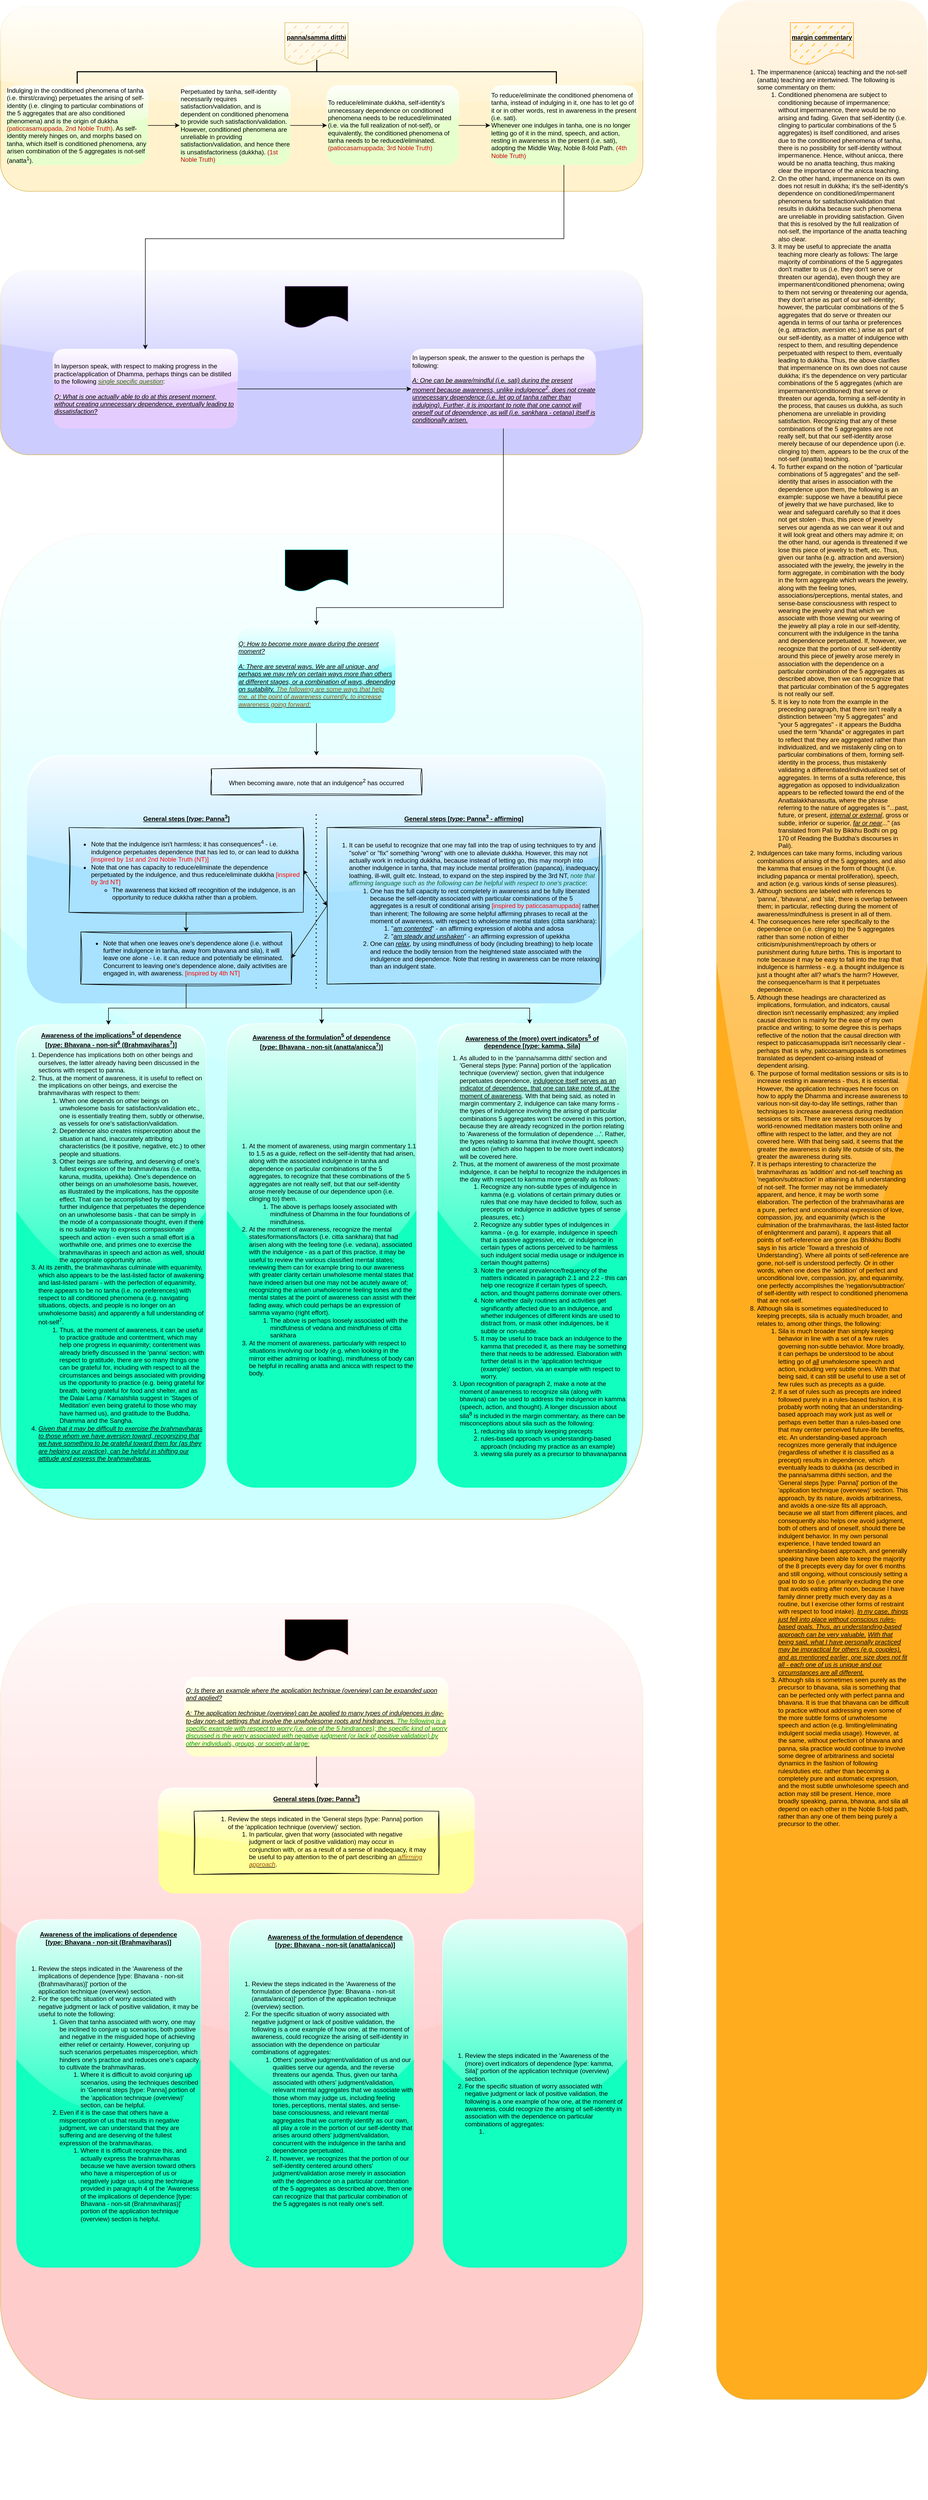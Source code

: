 <mxfile version="26.0.16">
  <diagram name="Page-1" id="TuVlbN-ZKWJk66FvhOgv">
    <mxGraphModel dx="1420" dy="781" grid="1" gridSize="10" guides="1" tooltips="1" connect="1" arrows="1" fold="1" page="1" pageScale="1" pageWidth="1100" pageHeight="850" math="0" shadow="0">
      <root>
        <mxCell id="0" />
        <mxCell id="1" parent="0" />
        <mxCell id="vZPkmDc1HkCrlw_ce-yA-17" value="" style="group;fillColor=#fff2cc;strokeColor=#d6b656;rounded=1;glass=1;shadow=0;container=0;" parent="1" vertex="1" connectable="0">
          <mxGeometry y="50" width="1220" height="350" as="geometry" />
        </mxCell>
        <mxCell id="dFAU1SVFYO0GLhLQqhiY-29" value="" style="strokeWidth=2;html=1;shape=mxgraph.flowchart.annotation_2;align=left;labelPosition=right;pointerEvents=1;rotation=90;" parent="1" vertex="1">
          <mxGeometry x="578.13" y="-281.87" width="45" height="910" as="geometry" />
        </mxCell>
        <mxCell id="dFAU1SVFYO0GLhLQqhiY-46" value="&lt;b&gt;&lt;u&gt;panna/samma ditthi&lt;/u&gt;&lt;/b&gt;" style="shape=document;whiteSpace=wrap;html=1;boundedLbl=1;fillColor=#FFCC99;gradientColor=none;strokeColor=#d6b656;shadow=0;fillStyle=dashed;" parent="1" vertex="1">
          <mxGeometry x="540" y="80" width="120" height="80" as="geometry" />
        </mxCell>
        <mxCell id="dFAU1SVFYO0GLhLQqhiY-47" value="" style="group;fillColor=#CCCCFF;strokeColor=#d6b656;rounded=1;glass=1;shadow=0;container=0;" parent="1" vertex="1" connectable="0">
          <mxGeometry y="550" width="1220" height="350" as="geometry" />
        </mxCell>
        <mxCell id="dFAU1SVFYO0GLhLQqhiY-51" value="&lt;div&gt;&lt;b&gt;&lt;u&gt;application (overview)&lt;/u&gt;&lt;/b&gt;&lt;/div&gt;" style="shape=document;whiteSpace=wrap;html=1;boundedLbl=1;fillColor=light-dark(#E5CCFF,#5E3206);gradientColor=none;strokeColor=light-dark(#CC99FF,#6D5100);shadow=0;fillStyle=dashed;" parent="1" vertex="1">
          <mxGeometry x="540" y="580" width="120" height="80" as="geometry" />
        </mxCell>
        <mxCell id="dFAU1SVFYO0GLhLQqhiY-60" style="edgeStyle=orthogonalEdgeStyle;rounded=0;orthogonalLoop=1;jettySize=auto;html=1;entryX=0;entryY=0.5;entryDx=0;entryDy=0;" parent="1" source="dFAU1SVFYO0GLhLQqhiY-52" target="dFAU1SVFYO0GLhLQqhiY-53" edge="1">
          <mxGeometry relative="1" as="geometry" />
        </mxCell>
        <mxCell id="dFAU1SVFYO0GLhLQqhiY-52" value="&lt;div&gt;In layperson speak, with respect to making progress in the practice/application of Dhamma, perhaps things can be distilled to the following &lt;span style=&quot;color: rgb(51, 102, 0);&quot;&gt;&lt;u&gt;&lt;i&gt;single specific question&lt;/i&gt;&lt;/u&gt;&lt;/span&gt;: &lt;br&gt;&lt;/div&gt;&lt;div&gt;&lt;br&gt;&lt;/div&gt;&lt;u&gt;&lt;i&gt;Q: What is one actually able to do at this present moment, without creating unnecessary dependence, eventually leading to dissatisfaction?&lt;/i&gt;&lt;/u&gt;" style="rounded=1;whiteSpace=wrap;html=1;align=left;fillColor=light-dark(#E5CCFF,var(--ge-dark-color, #121212));glass=1;dashed=1;dashPattern=12 12;strokeColor=none;" parent="1" vertex="1">
          <mxGeometry x="100" y="700" width="350" height="150" as="geometry" />
        </mxCell>
        <mxCell id="dFAU1SVFYO0GLhLQqhiY-53" value="&lt;div&gt;In layperson speak, the answer to the question is perhaps the following: &lt;br&gt;&lt;/div&gt;&lt;div&gt;&lt;br&gt;&lt;/div&gt;&lt;u&gt;&lt;i&gt;A: One can be aware/mindful (i.e. sati) during the present moment because awareness, unlike indulgence&lt;sup&gt;2&lt;/sup&gt;, does not create unnecessary dependence (i.e. let go of tanha rather than indulging). Further, it is important to note that one cannot will oneself out of dependence, as will (i.e. sankhara - cetana) itself is conditionally arisen. &lt;br&gt;&lt;/i&gt;&lt;/u&gt;" style="rounded=1;whiteSpace=wrap;html=1;align=left;fillColor=light-dark(#E5CCFF,var(--ge-dark-color, #121212));glass=1;dashed=1;dashPattern=12 12;strokeColor=none;" parent="1" vertex="1">
          <mxGeometry x="780" y="700" width="350" height="150" as="geometry" />
        </mxCell>
        <mxCell id="dFAU1SVFYO0GLhLQqhiY-114" value="&#xa;&#xa;&#xa;&#xa;&#xa;&#xa;&#xa;&#xa;&#xa;" style="group;fillColor=#FFAC1E;strokeColor=#d6b656;rounded=1;glass=1;shadow=0;container=0;align=left;whiteSpace=wrap;" parent="1" vertex="1" connectable="0">
          <mxGeometry x="1360" y="38" width="400" height="4552" as="geometry" />
        </mxCell>
        <mxCell id="dFAU1SVFYO0GLhLQqhiY-115" value="&lt;b&gt;&lt;u&gt;margin commentary&lt;/u&gt;&lt;/b&gt;" style="shape=document;whiteSpace=wrap;html=1;boundedLbl=1;fillColor=#FFBC05;gradientColor=none;strokeColor=#FF9307;shadow=0;fillStyle=dashed;" parent="1" vertex="1">
          <mxGeometry x="1500" y="80" width="120" height="80" as="geometry" />
        </mxCell>
        <mxCell id="dFAU1SVFYO0GLhLQqhiY-116" value="&lt;ol&gt;&lt;li&gt;The impermanence (anicca) teaching and the not-self (anatta) teaching are intertwined. The following is some commentary on them:&lt;/li&gt;&lt;ol&gt;&lt;li&gt;Conditioned phenomena are subject to conditioning because of impermanence; without impermanence, there would be no arising and fading. Given that self-identity (i.e. clinging to particular combinations of the 5 aggregates) is itself conditioned, and arises due to the conditioned phenomena of tanha, there is no possibility for self-identity without impermanence. Hence, without anicca, there would be no anatta teaching, thus making clear the importance of the anicca teaching.&amp;nbsp;&lt;/li&gt;&lt;li&gt;On the other hand, impermanence on its own does not result in dukkha; it&#39;s the self-identity&#39;s dependence on conditioned/impermanent phenomena for satisfaction/validation that results in dukkha because such phenomena are unreliable in providing satisfaction. Given that this is resolved by the full realization of not-self, the importance of the anatta teaching also clear.&amp;nbsp; &lt;br&gt;&lt;/li&gt;&lt;li&gt;It may be useful to appreciate the anatta teaching more clearly as follows: The large majority of combinations of the 5 aggregates don&#39;t matter to us (i.e. they don&#39;t serve or threaten our agenda), even though they are impermanent/conditioned phenomena; owing to them not serving or threatening our agenda, they don&#39;t arise as part of our self-identity; however, the particular combinations of the 5 aggregates that do serve or threaten our agenda in terms of our tanha or preferences (e.g. attraction, aversion etc.) arise as part of our self-identity, as a matter of indulgence with respect to them, and resulting dependence perpetuated with respect to them, eventually leading to dukkha. Thus, the above clarifies that impermanence on its own does not cause dukkha; it&#39;s the dependence on very particular combinations of the 5 aggregates (which are impermanent/conditioned) that serve or threaten our agenda, forming a self-identity in the process, that causes us dukkha, as such phenomena are unreliable in providing satisfaction. Recognizing that any of these combinations of the 5 aggregates are not really self, but that our self-identity arose merely because of our dependence upon (i.e. clinging to) them, appears to be the crux of the not-self (anatta) teaching.&lt;/li&gt;&lt;li&gt;To further expand on the notion of &quot;particular combinations of 5 aggregates&quot; and the self-identity that arises in association with the dependence upon them, the following is an example: suppose we have a beautiful piece of jewelry that we have purchased, like to wear and safeguard carefully so that it does not get stolen - thus, this piece of jewelry serves our agenda as we can wear it out and it will look great and others may admire it; on the other hand, our agenda is threatened if we lose this piece of jewelry to theft, etc. Thus, given our tanha (e.g. attraction and aversion) associated with the jewelry, the jewelry in the form aggregate, in combination with the body in the form aggregate which wears the jewelry, along with the feeling tones, associations/perceptions, mental states, and sense-base consciousness with respect to wearing the jewelry and that which we associate with those viewing our wearing of the jewelry all play a role in our self-identity, concurrent with the indulgence in the tanha and dependence perpetuated. If, however, we recognize that the portion of our self-identity around this piece of jewelry arose merely in association with the dependence on a particular combination of the 5 aggregates as described above, then we can recognize that that particular combination of the 5 aggregates is not really our self. &lt;br&gt;&lt;/li&gt;&lt;li&gt;It is key to note from the example in the preceding paragraph, that there isn&#39;t really a distinction between &quot;my 5 aggregates&quot; and &quot;your 5 aggregates&quot; - it appears the Buddha used the term &quot;khanda&quot; or aggregates in part to reflect that they are aggregated rather than individualized, and we mistakenly cling on to particular combinations of them, forming self-identity in the process, thus mistakenly validating a differentiated/individualized set of aggregates. In terms of a sutta reference, this aggregation as opposed to individualization appears to be reflected toward the end of the Anattalakkhanasutta, where the phrase referring to the nature of aggregates is &quot;...past, future, or present, &lt;u&gt;&lt;i&gt;internal or external&lt;/i&gt;&lt;/u&gt;, gross or subtle, inferior or superior, &lt;u&gt;&lt;i&gt;far or near&lt;/i&gt;&lt;/u&gt;...&quot; (as translated from Pali by Bikkhu Bodhi on pg 170 of Reading the Buddha&#39;s discourses in Pali).&amp;nbsp; &lt;span style=&quot;color: rgb(255, 51, 51);&quot;&gt;&lt;br&gt;&lt;/span&gt;&lt;/li&gt;&lt;/ol&gt;&lt;li&gt;Indulgences can take many forms, including various combinations of arising of the 5 aggregates, and also the kamma that ensues in the form of thought (i.e. including papanca or mental proliferation), speech, and action (e.g. various kinds of sense pleasures). &amp;nbsp; &lt;br&gt;&lt;/li&gt;&lt;li&gt;Although sections are labeled with references to &#39;panna&#39;, &#39;bhavana&#39;, and &#39;sila&#39;, there is overlap between them; in particular, reflecting during the moment of awareness/mindfulness is present in all of them. &lt;br&gt;&lt;/li&gt;&lt;li&gt;The consequences here refer specifically to the dependence on (i.e. clinging to) the 5 aggregates rather than some notion of either criticism/punishment/reproach by others or punishment during future births. This is important to note because it may be easy to fall into the trap that indulgence is harmless - e.g. a thought indulgence is just a thought after all? what&#39;s the harm? However, the consequence/harm is that it perpetuates dependence.&lt;/li&gt;&lt;li&gt;Although these headings are characterized as implications, formulation, and indicators, causal direction isn&#39;t necessarily emphasized; any implied causal direction is mainly for the ease of my own practice and writing; to some degree this is perhaps reflective of the notion that the causal direction with respect to paticcasamuppada isn&#39;t necessarily clear - perhaps that is why,&amp;nbsp;paticcasamuppada is sometimes translated as dependent co-arising instead of dependent arising. &amp;nbsp; &lt;br&gt;&lt;/li&gt;&lt;li&gt;The purpose of formal meditation sessions or sits is to increase resting in awareness - thus, it is essential. However, the application techniques here focus on how to apply the Dhamma and increase awareness to various non-sit day-to-day life settings, rather than techniques to increase awareness during meditation sessions or sits. There are several resources by world-renowned meditation masters both online and offline with respect to the latter, and they are not covered here. With that being said, it seems that the greater the awareness in daily life outside of sits, the greater the awareness during sits.&lt;/li&gt;&lt;li&gt;It is perhaps interesting to characterize the brahmaviharas as &#39;addition&#39; and not-self teaching as &#39;negation/subtraction&#39; in attaining a full understanding of not-self. The former may not be immediately apparent, and hence, it may be worth some elaboration. The perfection of the brahmaviharas are a pure, perfect and unconditional expression of love, compassion, joy, and equanimity (which is the culmination of the brahmaviharas, the last-listed factor of enlightenment and parami), it appears that all points of self-reference are gone (as Bhikkhu Bodhi says in his article &#39;Toward a threshold of Understanding&#39;). Where all points of self-reference are gone, not-self is understood perfectly. Or in other words, when one does the &#39;addition&#39; of perfect and unconditional love, compassion, joy, and equanimity, one perfectly accomplishes the &#39;negation/subtraction&#39; of self-identity with respect to conditioned phenomena that are not-self.&lt;/li&gt;&lt;li&gt;Although sila is sometimes equated/reduced to keeping precepts, sila is actually much broader, and relates to, among other things, the following:&lt;/li&gt;&lt;ol&gt;&lt;li&gt;Sila is much broader than simply keeping behavior in line with a set of a few rules governing non-subtle behavior. More broadly, it can perhaps be understood to be about letting go of &lt;u&gt;&lt;i&gt;all&lt;/i&gt;&lt;/u&gt; unwholesome speech and action, including very subtle ones. With that being said, it can still be useful to use a set of few rules such as precepts as a guide.&lt;/li&gt;&lt;li&gt;If a set of rules such as precepts are indeed followed purely in a rules-based fashion, it is probably worth noting that an understanding-based approach may work just as well or perhaps even better than a rules-based one that may center perceived future-life benefits, etc. An understanding-based approach recognizes more generally that indulgence (regardless of whether it is classified as a precept) results in dependence, which eventually leads to dukkha (as described in the panna/samma dithhi section, and the &#39;General steps [type: Panna]&#39; portion of the &#39;application technique (overview)&#39; section. This approach, by its nature, avoids arbitrariness, and avoids a one-size fits all approach, because we all start from different places, and consequently also helps one avoid judgment, both of others and of oneself, should there be indulgent behavior. In my own personal experience, I have tended toward an understanding-based approach, and generally speaking have been able to keep the majority of the 8 precepts&amp;nbsp;every day for over 6 months and still ongoing, without consciously setting a goal to do so (i.e. primarily excluding the one that avoids eating after noon, because I have family dinner pretty much every day as a routine, but I exercise other forms of restraint with respect to food intake). &lt;u&gt;&lt;i&gt;In my case, things just fell into place without conscious rules-based goals. Thus, an understanding-based approach can be very valuable.&lt;/i&gt;&lt;/u&gt; &lt;u&gt;&lt;i&gt;With that being said, what I have personally practiced may be impractical for others (e.g. couples), and as mentioned earlier, one size does not fit all - each one of us is unique and our circumstances are all different.&lt;/i&gt;&lt;/u&gt; &lt;br&gt;&lt;/li&gt;&lt;li&gt;Although sila is sometimes seen purely as the precursor to bhavana, sila is something that can be perfected only with perfect panna and bhavana. It is true that bhavana can be difficult to practice without addressing even some of the more subtle forms of unwholesome speech and action (e.g. limiting/eliminating indulgent social media usage). However, at the same, without perfection of bhavana and panna, sila practice would continue to involve some degree of arbitrariness and societal dynamics in the fashion of following rules/duties etc. rather than becoming a completely pure and automatic expression, and the most subtle unwholesome speech and action may still be present. Hence, more broadly speaking, panna, bhavana, and sila all depend on each other in the Noble 8-fold path, rather than any one of them being purely a precursor to the other.&lt;/li&gt;&lt;/ol&gt;&lt;/ol&gt;" style="text;html=1;align=left;verticalAlign=middle;whiteSpace=wrap;rounded=0;" parent="1" vertex="1">
          <mxGeometry x="1395" y="171" width="330" height="3330" as="geometry" />
        </mxCell>
        <mxCell id="dFAU1SVFYO0GLhLQqhiY-117" value="" style="group" parent="1" vertex="1" connectable="0">
          <mxGeometry y="1050" width="1220" height="1870" as="geometry" />
        </mxCell>
        <mxCell id="dFAU1SVFYO0GLhLQqhiY-61" value="" style="group;fillColor=#CCFFFF;strokeColor=#d6b656;rounded=1;glass=1;shadow=0;container=0;" parent="dFAU1SVFYO0GLhLQqhiY-117" vertex="1" connectable="0">
          <mxGeometry width="1220" height="1870.0" as="geometry" />
        </mxCell>
        <mxCell id="dFAU1SVFYO0GLhLQqhiY-62" value="&lt;div&gt;&lt;b&gt;&lt;u&gt;application technique (overview)&lt;/u&gt;&lt;/b&gt;&lt;/div&gt;" style="shape=document;whiteSpace=wrap;html=1;boundedLbl=1;fillColor=light-dark(#99FFFF,#5E3206);gradientColor=none;strokeColor=light-dark(#66FFFF,#6D5100);shadow=0;fillStyle=dashed;" parent="dFAU1SVFYO0GLhLQqhiY-117" vertex="1">
          <mxGeometry x="540" y="30" width="120" height="80" as="geometry" />
        </mxCell>
        <mxCell id="dFAU1SVFYO0GLhLQqhiY-76" value="&lt;div&gt;&lt;u&gt;&lt;i&gt;Q: How to become more aware during the present moment?&lt;/i&gt;&lt;/u&gt;&lt;/div&gt;&lt;div&gt;&lt;br&gt;&lt;/div&gt;&lt;u&gt;&lt;i&gt;A: There are several ways. We are all unique, and perhaps we may rely on certain ways more than others at different stages, or a combination of ways, depending on suitability. &lt;span style=&quot;color: rgb(153, 76, 0);&quot;&gt;The following are some ways that help me, at the point of awareness currently, to increase awareness going forward:&lt;/span&gt;&lt;/i&gt;&lt;/u&gt;" style="rounded=1;whiteSpace=wrap;html=1;align=left;fillColor=light-dark(#99FFFF,var(--ge-dark-color, #121212));glass=1;dashed=1;dashPattern=12 12;strokeColor=none;" parent="dFAU1SVFYO0GLhLQqhiY-117" vertex="1">
          <mxGeometry x="450" y="173.377" width="300" height="185.762" as="geometry" />
        </mxCell>
        <mxCell id="dFAU1SVFYO0GLhLQqhiY-108" value="" style="group" parent="dFAU1SVFYO0GLhLQqhiY-117" vertex="1" connectable="0">
          <mxGeometry x="430" y="930" width="360" height="880" as="geometry" />
        </mxCell>
        <mxCell id="dFAU1SVFYO0GLhLQqhiY-109" value="&lt;div&gt;&lt;br&gt;&lt;ol&gt;&lt;li&gt;At the moment of awareness, using margin commentary 1.1 to 1.5 as a guide, reflect on the self-identity that had arisen, along with the associated indulgence in tanha and dependence on particular combinations of the 5 aggregates, to recognize that these combinations of the 5 aggregates are not really self, but that our self-identity arose merely because of our dependence upon (i.e. clinging to) them.&lt;/li&gt;&lt;ol&gt;&lt;li&gt;The above is perhaps loosely associated with mindfulness of Dhamma in the four foundations of mindfulness.&lt;/li&gt;&lt;/ol&gt;&lt;li&gt;At the moment of awareness, recognize the mental states/formations/factors (i.e. citta sankhara) that had arisen along with the feeling tone (i.e. vedana), associated with the indulgence - as a part of this practice, it may be useful to review the various classified mental states; reviewing them can for example bring to our awareness with greater clarity certain unwholesome mental states that have indeed arisen but one may not be acutely aware of; recognizing the arisen unwholesome feeling tones and the mental states at the point of awareness can assist with their fading away, which could perhaps be an expression of samma vayamo (right effort).&amp;nbsp;&lt;/li&gt;&lt;ol&gt;&lt;li&gt;The above is perhaps loosely associated with the mindfulness of vedana and mindfulness of citta sankhara&lt;/li&gt;&lt;/ol&gt;&lt;li&gt;At the moment of awareness, particularly with respect to situations involving our body (e.g. when looking in the mirror either admiring or loathing), mindfulness of body can be helpful in recalling anatta and anicca with respect to the body.&lt;/li&gt;&lt;/ol&gt;&lt;/div&gt;" style="rounded=1;whiteSpace=wrap;html=1;align=left;fillColor=light-dark(#11FFBF,var(--ge-dark-color, #121212));glass=1;dashed=1;dashPattern=12 12;strokeColor=none;" parent="dFAU1SVFYO0GLhLQqhiY-108" vertex="1">
          <mxGeometry width="360.0" height="880" as="geometry" />
        </mxCell>
        <mxCell id="dFAU1SVFYO0GLhLQqhiY-110" value="&lt;div align=&quot;center&quot;&gt;&lt;b&gt;&lt;u&gt;Awareness of the formulation&lt;sup&gt;5&lt;/sup&gt; of dependence&lt;/u&gt;&lt;/b&gt;&lt;/div&gt;&lt;div align=&quot;center&quot;&gt;&lt;b&gt;&lt;u&gt;[&lt;i&gt;type&lt;/i&gt;: Bhavana - non-sit (anatta/anicca&lt;sup&gt;7&lt;/sup&gt;)]&lt;/u&gt;&lt;/b&gt;&lt;/div&gt;" style="text;html=1;align=center;verticalAlign=middle;whiteSpace=wrap;rounded=0;" parent="dFAU1SVFYO0GLhLQqhiY-108" vertex="1">
          <mxGeometry x="43.418" width="273.155" height="66.0" as="geometry" />
        </mxCell>
        <mxCell id="dFAU1SVFYO0GLhLQqhiY-98" style="edgeStyle=orthogonalEdgeStyle;rounded=0;orthogonalLoop=1;jettySize=auto;html=1;entryX=0.5;entryY=0;entryDx=0;entryDy=0;" parent="dFAU1SVFYO0GLhLQqhiY-117" source="dFAU1SVFYO0GLhLQqhiY-76" target="dFAU1SVFYO0GLhLQqhiY-81" edge="1">
          <mxGeometry relative="1" as="geometry" />
        </mxCell>
        <mxCell id="dFAU1SVFYO0GLhLQqhiY-81" value="&lt;div&gt;&lt;br&gt;&lt;/div&gt;&lt;div&gt;&lt;br&gt;&lt;/div&gt;&lt;div align=&quot;center&quot;&gt;&lt;br&gt;&lt;/div&gt;&lt;div&gt;&lt;br&gt;&lt;/div&gt;&lt;div&gt;&lt;br&gt;&lt;/div&gt;" style="rounded=1;whiteSpace=wrap;html=1;align=left;fillColor=light-dark(#A8E2FF,var(--ge-dark-color, #121212));glass=1;dashed=1;dashPattern=12 12;strokeColor=none;" parent="dFAU1SVFYO0GLhLQqhiY-117" vertex="1">
          <mxGeometry x="50" y="421.06" width="1100" height="470" as="geometry" />
        </mxCell>
        <mxCell id="dFAU1SVFYO0GLhLQqhiY-93" value="&lt;div align=&quot;center&quot;&gt;When becoming aware, note that an indulgence&lt;sup&gt;2&lt;/sup&gt; has occurred&lt;/div&gt;" style="rounded=0;whiteSpace=wrap;html=1;fillColor=none;gradientColor=none;glass=0;sketch=1;curveFitting=1;jiggle=2;align=center;" parent="dFAU1SVFYO0GLhLQqhiY-117" vertex="1">
          <mxGeometry x="400" y="445.828" width="400" height="49.536" as="geometry" />
        </mxCell>
        <mxCell id="dFAU1SVFYO0GLhLQqhiY-151" style="edgeStyle=orthogonalEdgeStyle;rounded=0;orthogonalLoop=1;jettySize=auto;html=1;" parent="dFAU1SVFYO0GLhLQqhiY-117" source="dFAU1SVFYO0GLhLQqhiY-94" target="dFAU1SVFYO0GLhLQqhiY-84" edge="1">
          <mxGeometry relative="1" as="geometry">
            <Array as="points">
              <mxPoint x="353" y="900" />
              <mxPoint x="205" y="900" />
            </Array>
          </mxGeometry>
        </mxCell>
        <mxCell id="dFAU1SVFYO0GLhLQqhiY-159" style="edgeStyle=orthogonalEdgeStyle;rounded=0;orthogonalLoop=1;jettySize=auto;html=1;" parent="dFAU1SVFYO0GLhLQqhiY-117" source="dFAU1SVFYO0GLhLQqhiY-94" target="dFAU1SVFYO0GLhLQqhiY-109" edge="1">
          <mxGeometry relative="1" as="geometry">
            <Array as="points">
              <mxPoint x="353" y="900" />
              <mxPoint x="610" y="900" />
            </Array>
          </mxGeometry>
        </mxCell>
        <mxCell id="R_Yq7bSZIYQy-dywGom7-4" style="edgeStyle=orthogonalEdgeStyle;rounded=0;orthogonalLoop=1;jettySize=auto;html=1;exitX=0.5;exitY=1;exitDx=0;exitDy=0;" edge="1" parent="dFAU1SVFYO0GLhLQqhiY-117" source="dFAU1SVFYO0GLhLQqhiY-94" target="R_Yq7bSZIYQy-dywGom7-2">
          <mxGeometry relative="1" as="geometry">
            <Array as="points">
              <mxPoint x="353" y="900" />
              <mxPoint x="1005" y="900" />
            </Array>
          </mxGeometry>
        </mxCell>
        <mxCell id="dFAU1SVFYO0GLhLQqhiY-94" value="&lt;div align=&quot;left&quot;&gt;&lt;ul&gt;&lt;li&gt;Note that when one leaves one&#39;s dependence alone (i.e. without further indulgence in tanha, away from bhavana and sila), it will leave one alone - i.e. it can reduce and potentially be eliminated. Concurrent to leaving one&#39;s dependence alone, daily activities are engaged in, with awareness. &lt;span style=&quot;color: rgb(255, 0, 0);&quot;&gt;[inspired by 4th NT]&lt;/span&gt;&lt;/li&gt;&lt;/ul&gt;&lt;/div&gt;" style="rounded=0;whiteSpace=wrap;html=1;align=left;fillColor=none;sketch=1;curveFitting=1;jiggle=2;" parent="dFAU1SVFYO0GLhLQqhiY-117" vertex="1">
          <mxGeometry x="152.5" y="755.43" width="400" height="99.073" as="geometry" />
        </mxCell>
        <mxCell id="dFAU1SVFYO0GLhLQqhiY-97" value="&lt;u&gt;&lt;b&gt;General steps [&lt;i&gt;type&lt;/i&gt;: &lt;/b&gt;&lt;/u&gt;&lt;u&gt;&lt;b&gt;Panna&lt;sup&gt;3&lt;/sup&gt;] &lt;/b&gt;&lt;/u&gt;" style="text;html=1;align=center;verticalAlign=middle;whiteSpace=wrap;rounded=0;" parent="dFAU1SVFYO0GLhLQqhiY-117" vertex="1">
          <mxGeometry x="222.5" y="520.132" width="260" height="37.152" as="geometry" />
        </mxCell>
        <mxCell id="dFAU1SVFYO0GLhLQqhiY-147" value="" style="edgeStyle=orthogonalEdgeStyle;rounded=0;orthogonalLoop=1;jettySize=auto;html=1;" parent="dFAU1SVFYO0GLhLQqhiY-117" source="dFAU1SVFYO0GLhLQqhiY-144" target="dFAU1SVFYO0GLhLQqhiY-94" edge="1">
          <mxGeometry relative="1" as="geometry" />
        </mxCell>
        <mxCell id="dFAU1SVFYO0GLhLQqhiY-144" value="&lt;ul&gt;&lt;li&gt;Note that the indulgence isn&#39;t harmless; it has consequences&lt;sup&gt;4&lt;/sup&gt; - i.e. indulgence perpetuates dependence that has led to, or can lead to dukkha &lt;span style=&quot;color: rgb(255, 0, 0);&quot;&gt;[inspired by 1st and 2nd Noble Truth (NT)]&lt;/span&gt; &lt;/li&gt;&lt;li&gt;Note that one has capacity to reduce/eliminate the dependence perpetuated by the indulgence, and thus reduce/eliminate dukkha &lt;span style=&quot;color: rgb(255, 0, 0);&quot;&gt;[inspired by 3rd NT]&lt;/span&gt;&lt;/li&gt;&lt;ul&gt;&lt;li&gt;&lt;span style=&quot;color: rgb(255, 0, 0);&quot;&gt;&lt;/span&gt;The awareness that kicked off recognition of the indulgence, is an opportunity to reduce dukkha rather than a problem.&lt;/li&gt;&lt;/ul&gt;&lt;/ul&gt;" style="rounded=0;whiteSpace=wrap;html=1;fillColor=none;gradientColor=none;glass=0;sketch=1;curveFitting=1;jiggle=2;align=left;" parent="dFAU1SVFYO0GLhLQqhiY-117" vertex="1">
          <mxGeometry x="130" y="557.285" width="445" height="160.993" as="geometry" />
        </mxCell>
        <mxCell id="dFAU1SVFYO0GLhLQqhiY-145" value="" style="endArrow=none;dashed=1;html=1;dashPattern=1 3;strokeWidth=2;rounded=0;" parent="dFAU1SVFYO0GLhLQqhiY-117" edge="1">
          <mxGeometry width="50" height="50" relative="1" as="geometry">
            <mxPoint x="599.5" y="532.517" as="sourcePoint" />
            <mxPoint x="599.5" y="866.887" as="targetPoint" />
          </mxGeometry>
        </mxCell>
        <mxCell id="dFAU1SVFYO0GLhLQqhiY-148" value="&lt;u&gt;&lt;b&gt;General steps [&lt;i&gt;type&lt;/i&gt;: &lt;/b&gt;&lt;/u&gt;&lt;u&gt;&lt;b&gt;Panna&lt;sup&gt;3&lt;/sup&gt; - affirming] &lt;/b&gt;&lt;/u&gt;" style="text;html=1;align=center;verticalAlign=middle;whiteSpace=wrap;rounded=0;" parent="dFAU1SVFYO0GLhLQqhiY-117" vertex="1">
          <mxGeometry x="750" y="520.132" width="260" height="37.152" as="geometry" />
        </mxCell>
        <mxCell id="dFAU1SVFYO0GLhLQqhiY-149" value="&lt;ol&gt;&lt;li&gt;It can be useful to recognize that one may fall into the trap of using techniques to try and &quot;solve&quot; or &quot;fix&quot; something &quot;wrong&quot; with one to alleviate dukkha. However, this may not actually work in reducing dukkha, because instead of letting go, this may morph into another indulgence in tanha, that may include mental proliferation (papanca), inadequacy, loathing, ill-will, guilt etc. Instead, to expand on the step inspired by the 3rd NT, &lt;span style=&quot;color: rgb(0, 102, 51);&quot;&gt;&lt;i&gt;note that affirming language such as the following can be helpful with respect to one&#39;s practice&lt;/i&gt;&lt;/span&gt;:&lt;/li&gt;&lt;ol&gt;&lt;li&gt;One has the full capacity to rest completely in awareness and be fully liberated because the self-identity associated with particular combinations of the 5 aggregates is a result of conditional arising &lt;span style=&quot;color: rgb(255, 0, 0);&quot;&gt;[inspired by paticcasamuppada]&lt;/span&gt; rather than inherent; The following are some helpful affirming phrases to recall at the moment of awareness, with respect to wholesome mental states (citta sankhara):&lt;/li&gt;&lt;ol&gt;&lt;li&gt;&quot;&lt;u&gt;&lt;i&gt;am contented&lt;/i&gt;&lt;/u&gt;&quot; - an affirming expression of alobha and adosa&lt;/li&gt;&lt;li&gt;&quot;&lt;u&gt;&lt;i&gt;am steady and unshaken&lt;/i&gt;&lt;/u&gt;&quot; - an affirming expression of upekkha&lt;/li&gt;&lt;/ol&gt;&lt;li&gt;One can &lt;u&gt;&lt;i&gt;relax&lt;/i&gt;&lt;/u&gt;, by using mindfulness of body (including breathing) to help locate and reduce the bodily tension from the heightened state associated with the indulgence and dependence. Note that resting in awareness can be more relaxing than an indulgent state.&lt;/li&gt;&lt;/ol&gt;&lt;/ol&gt;" style="rounded=0;whiteSpace=wrap;html=1;align=left;fillColor=none;sketch=1;curveFitting=1;jiggle=2;" parent="dFAU1SVFYO0GLhLQqhiY-117" vertex="1">
          <mxGeometry x="620" y="557.285" width="520" height="297.219" as="geometry" />
        </mxCell>
        <mxCell id="dFAU1SVFYO0GLhLQqhiY-154" value="" style="endArrow=classic;startArrow=classic;html=1;rounded=0;exitX=1;exitY=0.5;exitDx=0;exitDy=0;entryX=0;entryY=0.5;entryDx=0;entryDy=0;" parent="dFAU1SVFYO0GLhLQqhiY-117" source="dFAU1SVFYO0GLhLQqhiY-144" target="dFAU1SVFYO0GLhLQqhiY-149" edge="1">
          <mxGeometry width="50" height="50" relative="1" as="geometry">
            <mxPoint x="630" y="804.967" as="sourcePoint" />
            <mxPoint x="680" y="743.046" as="targetPoint" />
          </mxGeometry>
        </mxCell>
        <mxCell id="dFAU1SVFYO0GLhLQqhiY-157" value="" style="endArrow=classic;html=1;rounded=0;entryX=1;entryY=0.5;entryDx=0;entryDy=0;exitX=0;exitY=0.5;exitDx=0;exitDy=0;" parent="dFAU1SVFYO0GLhLQqhiY-117" source="dFAU1SVFYO0GLhLQqhiY-149" target="dFAU1SVFYO0GLhLQqhiY-94" edge="1">
          <mxGeometry width="50" height="50" relative="1" as="geometry">
            <mxPoint x="630" y="804.967" as="sourcePoint" />
            <mxPoint x="680" y="743.046" as="targetPoint" />
          </mxGeometry>
        </mxCell>
        <mxCell id="dFAU1SVFYO0GLhLQqhiY-84" value="&lt;div&gt;&lt;ol&gt;&lt;li&gt;Dependence has implications both on other beings and ourselves, the latter already having been discussed in the sections with respect to panna. &lt;br&gt;&lt;/li&gt;&lt;li&gt;Thus, at the moment of awareness, it is useful to reflect on the implications on other beings, and exercise the brahmaviharas with respect to them:&lt;/li&gt;&lt;ol&gt;&lt;li&gt;When one depends on other beings on unwholesome basis for satisfaction/validation etc., one is essentially treating them, subtly or otherwise, as vessels for one&#39;s satisfaction/validation.&lt;/li&gt;&lt;li&gt;Dependence also creates misperception about the situation at hand, inaccurately attributing characteristics (be it positive, negative, etc.) to other people and situations.&lt;/li&gt;&lt;li&gt;Other beings are suffering, and deserving of one&#39;s fullest expression of the brahmaviharas (i.e. metta, karuna, mudita, upekkha). One&#39;s dependence on other beings on an unwholesome basis, however, as illustrated by the implications, has the opposite effect. That can be accomplished by stopping further indulgence that perpetuates the dependence on an unwholesome basis - that can be simply in the mode of a compassionate thought, even if there is no suitable way to express compassionate speech and action - even such a small effort is a worthwhile one, and primes one to exercise the brahmaviharas in speech and action as well, should the appropriate opportunity arise.&lt;/li&gt;&lt;/ol&gt;&lt;li&gt;At its zenith, the brahmaviharas culminate with equanimity, which also appears to be the last-listed factor of awakening and last-listed parami - with the perfection of equanimity, there appears to be no tanha (i.e. no preferences) with respect to all conditioned phenomena (e.g. navigating situations, objects, and people is no longer on an unwholesome basis) and apparently a full understanding of not-self&lt;sup&gt;7&lt;/sup&gt;.&amp;nbsp;&lt;/li&gt;&lt;ol&gt;&lt;li&gt;Thus, at the moment of awareness, it can be useful to practice gratitude and contentment, which may help one progress in equanimity; contentment was already briefly discussed in the &#39;panna&#39; section; with respect to gratitude, there are so many things one can be grateful for, including with respect to all the circumstances and beings associated with providing us the opportunity to practice (e.g. being grateful for &lt;br&gt;breath, being grateful for food and shelter, and as the Dalai Lama / Kamalshila suggest in &#39;Stages of Meditation&#39; even being grateful to those who may have harmed us), and gratitude to the Buddha, Dhamma and the Sangha.&lt;/li&gt;&lt;/ol&gt;&lt;li&gt;&lt;u&gt;&lt;i&gt;Given that it may be difficult to exercise the brahmaviharas to those whom we have aversion toward, recognizing that we have something to be grateful toward them for (as they are helping our practice), can be helpful in shifting our attitude and express the brahmaviharas.&lt;/i&gt;&lt;/u&gt; &lt;br&gt;&lt;/li&gt;&lt;/ol&gt;&lt;/div&gt;" style="rounded=1;whiteSpace=wrap;html=1;align=left;fillColor=light-dark(#11FFBF,var(--ge-dark-color, #121212));glass=1;dashed=1;dashPattern=12 12;strokeColor=none;" parent="dFAU1SVFYO0GLhLQqhiY-117" vertex="1">
          <mxGeometry x="30" y="932" width="360" height="880" as="geometry" />
        </mxCell>
        <mxCell id="dFAU1SVFYO0GLhLQqhiY-105" value="&lt;div align=&quot;center&quot;&gt;&lt;b&gt;&lt;u&gt;Awareness of the implications&lt;sup&gt;5&lt;/sup&gt; of dependence&lt;/u&gt;&lt;/b&gt;&lt;/div&gt;&lt;div align=&quot;center&quot;&gt;&lt;b&gt;&lt;u&gt;[&lt;i&gt;type&lt;/i&gt;: Bhavana - non-sit&lt;sup&gt;6&lt;/sup&gt; (Brahmaviharas&lt;sup&gt;7&lt;/sup&gt;)]&lt;/u&gt;&lt;/b&gt;&lt;/div&gt;" style="text;html=1;align=center;verticalAlign=middle;whiteSpace=wrap;rounded=0;" parent="dFAU1SVFYO0GLhLQqhiY-117" vertex="1">
          <mxGeometry x="57.81" y="928.807" width="304.38" height="61.193" as="geometry" />
        </mxCell>
        <mxCell id="R_Yq7bSZIYQy-dywGom7-1" value="" style="group" vertex="1" connectable="0" parent="dFAU1SVFYO0GLhLQqhiY-117">
          <mxGeometry x="830" y="930" width="360" height="880" as="geometry" />
        </mxCell>
        <mxCell id="R_Yq7bSZIYQy-dywGom7-2" value="&lt;ol&gt;&lt;li&gt;As alluded to in the &#39;panna/samma ditthi&#39; section and &#39;General steps [type: Panna] portion of the &#39;application technique (overview)&#39; section, given that indulgence perpetuates dependence, &lt;u&gt;indulgence itself serves as an indicator of dependence, that one can take note of, at the moment of awareness&lt;/u&gt;. With that being said, as noted in margin commentary 2, indulgence can take many forms - the types of indulgence involving the arising of particular combinations 5 aggregates won&#39;t be covered in this portion, because they are already recognized in the portion relating to &#39;Awareness of the formulation of dependence ...&#39;. Rather, the types relating to kamma that involve thought, speech and action (which also happen to be more overt indicators) will be covered here.&lt;/li&gt;&lt;li&gt;Thus, at the moment of awareness of the most proximate indulgence, it can be helpful to recognize the indulgences in the day with respect to kamma more generally as follows:&lt;/li&gt;&lt;ol&gt;&lt;li&gt;Recognize any non-subtle types of indulgence in kamma (e.g. violations of certain primary duties or rules that one may have decided to follow, such as precepts or indulgence in addictive types of sense pleasures, etc.)&lt;/li&gt;&lt;li&gt;Recognize any subtler types of indulgences in kamma - (e.g. for example, indulgence in speech that is passive aggressive, etc. or indulgence in certain types of actions perceived to be harmless such indulgent social media usage or indulgence in certain thought patterns) &lt;br&gt;&lt;/li&gt;&lt;li&gt;Note the general prevalence/frequency of the matters indicated in paragraph 2.1 and 2.2 - this can help one recognize if certain types of speech, action, and thought patterns dominate over others.&lt;/li&gt;&lt;li&gt;Note whether daily routines and activities get significantly affected due to an indulgence, and whether indulgences of different kinds are used to distract from, or mask other indulgences, be it subtle or non-subtle.&amp;nbsp; &lt;br&gt;&lt;/li&gt;&lt;li&gt;It may be useful to trace back an indulgence to the kamma that preceded it, as there may be something there that needs to be addressed. Elaboration with further detail is in the &#39;application technique (example)&#39; section, via an example with respect to worry. &lt;br&gt;&lt;/li&gt;&lt;/ol&gt;&lt;li&gt;Upon recognition of paragraph 2, make a note at the moment of awareness to recognize sila (along with bhavana) can be used to address the indulgence in kamma (speech, action, and thought). A longer discussion about sila&lt;sup&gt;8&lt;/sup&gt; is included in the margin commentary, as there can be misconceptions about sila such as the following:&lt;/li&gt;&lt;ol&gt;&lt;li&gt;reducing sila to simply keeping precepts&lt;/li&gt;&lt;li&gt;rules-based approach vs understanding-based approach (including my practice as an example)&lt;/li&gt;&lt;li&gt;viewing sila purely as a precursor to bhavana/panna&lt;/li&gt;&lt;/ol&gt;&lt;/ol&gt;" style="rounded=1;whiteSpace=wrap;html=1;align=left;fillColor=light-dark(#11FFBF,var(--ge-dark-color, #121212));glass=1;dashed=1;dashPattern=12 12;strokeColor=none;" vertex="1" parent="R_Yq7bSZIYQy-dywGom7-1">
          <mxGeometry width="360.0" height="880" as="geometry" />
        </mxCell>
        <mxCell id="R_Yq7bSZIYQy-dywGom7-3" value="&lt;div align=&quot;center&quot;&gt;&lt;b&gt;&lt;u&gt;Awareness of the (more) overt indicators&lt;sup&gt;5&lt;/sup&gt; of dependence [&lt;i&gt;type&lt;/i&gt;: kamma, Sila] &lt;br&gt;&lt;/u&gt;&lt;/b&gt;&lt;/div&gt;" style="text;html=1;align=center;verticalAlign=middle;whiteSpace=wrap;rounded=0;" vertex="1" parent="R_Yq7bSZIYQy-dywGom7-1">
          <mxGeometry x="43.418" width="273.155" height="66.0" as="geometry" />
        </mxCell>
        <mxCell id="dFAU1SVFYO0GLhLQqhiY-118" value="" style="group;fillColor=none;glass=1;shadow=0;" parent="1" vertex="1" connectable="0">
          <mxGeometry y="3080" width="1220" height="1700" as="geometry" />
        </mxCell>
        <mxCell id="dFAU1SVFYO0GLhLQqhiY-119" value="" style="group;fillColor=#FFCCCC;strokeColor=#d6b656;rounded=1;glass=1;shadow=0;container=0;" parent="dFAU1SVFYO0GLhLQqhiY-118" vertex="1" connectable="0">
          <mxGeometry width="1220" height="1510" as="geometry" />
        </mxCell>
        <mxCell id="dFAU1SVFYO0GLhLQqhiY-120" value="&lt;div&gt;&lt;b&gt;&lt;u&gt;application technique (example)&lt;/u&gt;&lt;/b&gt;&lt;/div&gt;" style="shape=document;whiteSpace=wrap;html=1;boundedLbl=1;fillColor=light-dark(#FFCCCC,#5E3206);gradientColor=none;strokeColor=light-dark(#FF9999,#6D5100);shadow=0;fillStyle=dashed;" parent="dFAU1SVFYO0GLhLQqhiY-118" vertex="1">
          <mxGeometry x="540" y="30" width="120" height="80" as="geometry" />
        </mxCell>
        <mxCell id="dFAU1SVFYO0GLhLQqhiY-121" value="&lt;div&gt;&lt;u&gt;&lt;i&gt;Q: Is there an example where the application technique (overview) can be expanded upon and applied? &lt;br&gt;&lt;/i&gt;&lt;/u&gt;&lt;/div&gt;&lt;div&gt;&lt;br&gt;&lt;/div&gt;&lt;u&gt;&lt;i&gt;A: The application technique (overview) can be applied to m&lt;/i&gt;&lt;/u&gt;&lt;u&gt;&lt;i&gt;any types of indulgences in day-to-day non-sit settings&lt;/i&gt;&lt;/u&gt;&lt;u&gt;&lt;i&gt; that involve the unwholesome roots and hindrances. &lt;/i&gt;&lt;/u&gt;&lt;u&gt;&lt;i&gt;&lt;span style=&quot;color: rgb(0, 153, 0);&quot;&gt;The following is a specific example with respect to worry (i.e. one of the 5 hindrances); the specific kind of worry discussed is the worry associated with negative judgment (or lack of positive validation) by &lt;br&gt;other individuals, groups, or society at large:&lt;/span&gt;&lt;/i&gt;&lt;/u&gt;" style="rounded=1;whiteSpace=wrap;html=1;align=left;fillColor=light-dark(#FFFFCC,var(--ge-dark-color, #121212));glass=1;dashed=1;dashPattern=12 12;strokeColor=none;" parent="dFAU1SVFYO0GLhLQqhiY-118" vertex="1">
          <mxGeometry x="350" y="140" width="500" height="150" as="geometry" />
        </mxCell>
        <mxCell id="dFAU1SVFYO0GLhLQqhiY-128" value="" style="group" parent="dFAU1SVFYO0GLhLQqhiY-118" vertex="1" connectable="0">
          <mxGeometry x="30" y="600" width="350" height="660" as="geometry" />
        </mxCell>
        <mxCell id="dFAU1SVFYO0GLhLQqhiY-129" value="&lt;div&gt;&lt;ol&gt;&lt;li&gt;Review the steps indicated in the &#39;Awareness of the implications of dependence [type: Bhavana - non-sit (Brahmaviharas)]&#39; portion of the &lt;br&gt;application technique (overview) section.&lt;/li&gt;&lt;li&gt;For the specific situation of worry associated with negative judgment or lack of positive validation, it may be useful to note the following:&amp;nbsp;&lt;/li&gt;&lt;ol&gt;&lt;li&gt;Given that tanha associated with worry, one may be inclined to conjure up scenarios, both positive and negative in the misguided hope of achieving either relief or certainty. However, conjuring up such scenarios perpetuates misperception, which hinders one&#39;s practice and reduces one&#39;s capacity to cultivate the brahmaviharas. &lt;br&gt;&lt;/li&gt;&lt;ol&gt;&lt;li&gt;Where it is difficult to avoid conjuring up scenarios, using the techniques described in &#39;General steps [type: Panna] portion of the &#39;application technique (overview)&#39; section, can be helpful.&lt;/li&gt;&lt;/ol&gt;&lt;li&gt;Even if it is the case that others have a misperception of us that results in negative judgment, we can understand that they are suffering and are deserving of the fullest expression of the brahmaviharas.&lt;/li&gt;&lt;ol&gt;&lt;li&gt;Where it is difficult recognize this, and actually express the brahmaviharas because we have aversion toward others who have a misperception of us or negatively judge us, using the technique provided in paragraph 4 of the &#39;Awareness of the implications of dependence [type: Bhavana - non-sit (Brahmaviharas)]&#39; portion of the application technique (overview) section is helpful.&lt;/li&gt;&lt;/ol&gt;&lt;/ol&gt;&lt;/ol&gt;&lt;/div&gt;" style="rounded=1;whiteSpace=wrap;html=1;align=left;fillColor=light-dark(#11FFBF,var(--ge-dark-color, #121212));glass=1;dashed=1;dashPattern=12 12;strokeColor=none;" parent="dFAU1SVFYO0GLhLQqhiY-128" vertex="1">
          <mxGeometry width="350" height="660" as="geometry" />
        </mxCell>
        <mxCell id="dFAU1SVFYO0GLhLQqhiY-130" value="&lt;div align=&quot;center&quot;&gt;&lt;b&gt;&lt;u&gt;Awareness of the implications of dependence&lt;/u&gt;&lt;/b&gt;&lt;/div&gt;&lt;div align=&quot;center&quot;&gt;&lt;b&gt;&lt;u&gt;[&lt;i&gt;type&lt;/i&gt;: Bhavana - non-sit (Brahmaviharas)]&lt;/u&gt;&lt;/b&gt;&lt;/div&gt;" style="text;html=1;align=center;verticalAlign=middle;whiteSpace=wrap;rounded=0;" parent="dFAU1SVFYO0GLhLQqhiY-128" vertex="1">
          <mxGeometry x="29.167" width="291.667" height="70" as="geometry" />
        </mxCell>
        <mxCell id="dFAU1SVFYO0GLhLQqhiY-135" style="edgeStyle=orthogonalEdgeStyle;rounded=0;orthogonalLoop=1;jettySize=auto;html=1;entryX=0.5;entryY=0;entryDx=0;entryDy=0;" parent="dFAU1SVFYO0GLhLQqhiY-118" source="dFAU1SVFYO0GLhLQqhiY-121" target="dFAU1SVFYO0GLhLQqhiY-123" edge="1">
          <mxGeometry relative="1" as="geometry" />
        </mxCell>
        <mxCell id="dFAU1SVFYO0GLhLQqhiY-123" value="&lt;div&gt;&lt;br&gt;&lt;/div&gt;&lt;div&gt;&lt;br&gt;&lt;/div&gt;&lt;div align=&quot;center&quot;&gt;&lt;br&gt;&lt;/div&gt;&lt;div&gt;&lt;br&gt;&lt;/div&gt;&lt;div&gt;&lt;br&gt;&lt;/div&gt;" style="rounded=1;whiteSpace=wrap;html=1;align=left;fillColor=light-dark(#FFFF99,var(--ge-dark-color, #121212));glass=1;dashed=1;dashPattern=12 12;strokeColor=none;" parent="dFAU1SVFYO0GLhLQqhiY-118" vertex="1">
          <mxGeometry x="300" y="350" width="600" height="200" as="geometry" />
        </mxCell>
        <mxCell id="dFAU1SVFYO0GLhLQqhiY-124" value="&lt;div&gt;&lt;br&gt;&lt;/div&gt;" style="rounded=0;whiteSpace=wrap;html=1;fillColor=none;gradientColor=none;glass=0;sketch=1;curveFitting=1;jiggle=2;" parent="dFAU1SVFYO0GLhLQqhiY-118" vertex="1">
          <mxGeometry x="367.5" y="394" width="465" height="120" as="geometry" />
        </mxCell>
        <mxCell id="dFAU1SVFYO0GLhLQqhiY-126" value="&lt;u&gt;&lt;b&gt;General steps [&lt;i&gt;type&lt;/i&gt;: &lt;/b&gt;&lt;/u&gt;&lt;u&gt;&lt;b&gt;Panna&lt;sup&gt;3&lt;/sup&gt;] &lt;/b&gt;&lt;/u&gt;" style="text;html=1;align=center;verticalAlign=middle;whiteSpace=wrap;rounded=0;" parent="dFAU1SVFYO0GLhLQqhiY-118" vertex="1">
          <mxGeometry x="485" y="357.429" width="230" height="22.286" as="geometry" />
        </mxCell>
        <mxCell id="dFAU1SVFYO0GLhLQqhiY-141" value="&lt;div align=&quot;left&quot;&gt;&lt;ol&gt;&lt;li&gt;Review the steps indicated in the &#39;General steps [type: Panna] portion of the &#39;application technique (overview)&#39; section.&lt;/li&gt;&lt;ol&gt;&lt;li&gt;In particular, given that worry (associated with negative judgment or lack of positive validation) may occur in conjunction with, or as a result of a sense of inadequacy, it may be useful to pay attention to the of part describing an &lt;u&gt;&lt;i&gt;&lt;span style=&quot;color: rgb(153, 76, 0);&quot;&gt;affirming approach&lt;/span&gt;&lt;/i&gt;&lt;/u&gt;.&lt;/li&gt;&lt;/ol&gt;&lt;/ol&gt;&lt;/div&gt;" style="text;html=1;align=left;verticalAlign=middle;whiteSpace=wrap;rounded=0;" parent="dFAU1SVFYO0GLhLQqhiY-118" vertex="1">
          <mxGeometry x="390" y="402" width="420" height="100" as="geometry" />
        </mxCell>
        <mxCell id="dFAU1SVFYO0GLhLQqhiY-132" value="&lt;div&gt;&lt;ol&gt;&lt;li&gt;Review the steps indicated in the &#39;Awareness of the formulation of dependence [type: Bhavana - non-sit (anatta/anicca)]&#39; portion of the application technique (overview) section.&lt;/li&gt;&lt;li&gt;For the specific situation of worry associated with negative judgment or lack of positive validation, the following is a one example of how one, at the moment of awareness, could recognize the arising of self-identity in association with the dependence on particular combinations of aggregates:&amp;nbsp;&lt;/li&gt;&lt;ol&gt;&lt;li&gt;Others&#39; positive judgment/validation of us and our qualities serve our agenda, and the reverse threatens our agenda. Thus, given our tanha associated with others&#39; judgment/validation, relevant mental aggregates that we associate with those whom may judge us, including feeling tones, perceptions, mental states, and sense-base consciousness, and relevant mental aggregates that we currently identify as our own, all play a role in the portion of our self-identity that arises around others&#39; judgment/validation, concurrent with the indulgence in the tanha and dependence perpetuated. &lt;br&gt;&lt;/li&gt;&lt;li&gt;If, however, we recognizes that the portion of our self-identity centered around others&#39; judgment/validation arose merely in association with the dependence on a particular combination of the 5 aggregates as described above, then one can recognize that that particular combination of the 5 aggregates is not really one&#39;s self.&amp;nbsp; &lt;br&gt;&lt;/li&gt;&lt;/ol&gt;&lt;/ol&gt;&lt;/div&gt;" style="rounded=1;whiteSpace=wrap;html=1;align=left;fillColor=light-dark(#11FFBF,var(--ge-dark-color, #121212));glass=1;dashed=1;dashPattern=12 12;strokeColor=none;" parent="dFAU1SVFYO0GLhLQqhiY-118" vertex="1">
          <mxGeometry x="435" y="600" width="350" height="660" as="geometry" />
        </mxCell>
        <mxCell id="dFAU1SVFYO0GLhLQqhiY-133" value="&lt;div align=&quot;center&quot;&gt;&lt;b&gt;&lt;u&gt;Awareness of the formulation of dependence&lt;/u&gt;&lt;/b&gt;&lt;/div&gt;&lt;div align=&quot;center&quot;&gt;&lt;b&gt;&lt;u&gt;[&lt;i&gt;type&lt;/i&gt;: Bhavana - non-sit (anatta/anicca)]&lt;/u&gt;&lt;/b&gt;&lt;/div&gt;" style="text;html=1;align=center;verticalAlign=middle;whiteSpace=wrap;rounded=0;" parent="dFAU1SVFYO0GLhLQqhiY-118" vertex="1">
          <mxGeometry x="477.5" y="600" width="315" height="80" as="geometry" />
        </mxCell>
        <mxCell id="R_Yq7bSZIYQy-dywGom7-6" value="&lt;div&gt;&lt;ol&gt;&lt;li&gt;Review the steps indicated in the &#39;Awareness of the (more) overt indicators of dependence [type: kamma, Sila]&#39; portion of the application technique (overview) section.&lt;/li&gt;&lt;li&gt;For the specific situation of worry associated with negative judgment or lack of positive validation, the following is a one example of how one, at the moment of awareness, could recognize the arising of self-identity in association with the dependence on particular combinations of aggregates:&amp;nbsp;&lt;/li&gt;&lt;ol&gt;&lt;li&gt;&lt;br&gt;&lt;/li&gt;&lt;/ol&gt;&lt;/ol&gt;&lt;/div&gt;" style="rounded=1;whiteSpace=wrap;html=1;align=left;fillColor=light-dark(#11FFBF,var(--ge-dark-color, #121212));glass=1;dashed=1;dashPattern=12 12;strokeColor=none;" vertex="1" parent="dFAU1SVFYO0GLhLQqhiY-118">
          <mxGeometry x="840" y="600" width="350" height="660" as="geometry" />
        </mxCell>
        <mxCell id="dFAU1SVFYO0GLhLQqhiY-139" style="edgeStyle=orthogonalEdgeStyle;rounded=0;orthogonalLoop=1;jettySize=auto;html=1;entryX=0.5;entryY=0;entryDx=0;entryDy=0;" parent="1" source="dFAU1SVFYO0GLhLQqhiY-53" target="dFAU1SVFYO0GLhLQqhiY-76" edge="1">
          <mxGeometry relative="1" as="geometry">
            <Array as="points">
              <mxPoint x="955" y="1190" />
              <mxPoint x="600" y="1190" />
            </Array>
          </mxGeometry>
        </mxCell>
        <mxCell id="R_Yq7bSZIYQy-dywGom7-7" value="" style="group" vertex="1" connectable="0" parent="1">
          <mxGeometry x="10" y="200" width="1200" height="150" as="geometry" />
        </mxCell>
        <mxCell id="vZPkmDc1HkCrlw_ce-yA-15" value="Perpetuated by tanha, self-identity necessarily requires satisfaction/validation, and is dependent on conditioned phenomena to provide such satisfaction/validation. However, conditioned phenomena are unreliable in providing satisfaction/validation, and hence there is unsatisfactoriness (dukkha). &lt;span style=&quot;color: rgb(204, 0, 0);&quot;&gt;(1st Noble Truth)&lt;/span&gt;" style="whiteSpace=wrap;html=1;rounded=1;fillColor=light-dark(#E6FFCC,#000000);strokeColor=none;gradientColor=none;glass=1;dashed=1;dashPattern=8 8;align=left;" parent="R_Yq7bSZIYQy-dywGom7-7" vertex="1">
          <mxGeometry x="330" width="210" height="150" as="geometry" />
        </mxCell>
        <mxCell id="dFAU1SVFYO0GLhLQqhiY-1" value="To reduce/eliminate dukkha, self-identity&#39;s unnecessary dependence on conditioned phenomena needs to be reduced/eliminated (i.e. via the full realization of not-self), or equivalently, the conditioned phenomena of tanha needs to be reduced/eliminated. &lt;span style=&quot;color: rgb(204, 0, 0);&quot;&gt;(&lt;/span&gt;&lt;span style=&quot;color: rgb(204, 0, 0);&quot;&gt;paticcasamuppada; &lt;/span&gt;&lt;span style=&quot;color: rgb(204, 0, 0);&quot;&gt;3rd Noble Truth)&lt;/span&gt;" style="whiteSpace=wrap;html=1;rounded=1;fillColor=light-dark(#E6FFCC,#000000);strokeColor=none;gradientColor=none;glass=1;dashed=1;dashPattern=8 8;align=left;" parent="R_Yq7bSZIYQy-dywGom7-7" vertex="1">
          <mxGeometry x="610" width="250" height="150" as="geometry" />
        </mxCell>
        <mxCell id="dFAU1SVFYO0GLhLQqhiY-4" value="To reduce/eliminate the conditioned phenomena of tanha, instead of indulging in it, one has to let go of it or in other words, rest in awareness in the present (i.e. sati). &amp;nbsp;&lt;br&gt;Whenever one indulges in tanha, one is no longer letting go of it in the mind, speech, and action, resting in awareness in the present (i.e. sati), adopting the Middle Way, Noble 8-fold Path. &lt;span style=&quot;color: rgb(204, 0, 0);&quot;&gt;(4th Noble Truth)&lt;/span&gt;" style="whiteSpace=wrap;html=1;rounded=1;fillColor=light-dark(#E6FFCC,#000000);strokeColor=none;gradientColor=none;glass=1;dashed=1;dashPattern=8 8;align=left;" parent="R_Yq7bSZIYQy-dywGom7-7" vertex="1">
          <mxGeometry x="920" width="280" height="150" as="geometry" />
        </mxCell>
        <mxCell id="vZPkmDc1HkCrlw_ce-yA-1" value="Indulging in the conditioned phenomena of tanha (i.e. thirst/craving) perpetuates the arising of self-identity (i.e. clinging to particular combinations of the 5 aggregates that are also conditioned phenomena) and is the origin of dukkha &lt;span style=&quot;color: rgb(204, 0, 0);&quot;&gt;(paticcasamuppada, 2nd Noble Truth)&lt;/span&gt;. As self-identity merely hinges on, and morphs based on tanha, which itself is conditioned phenomena, any arisen combination of the 5 aggregates is not-self (anatta&lt;sup&gt;1&lt;/sup&gt;)." style="rounded=1;whiteSpace=wrap;html=1;align=left;fillColor=light-dark(#E6FFCC,var(--ge-dark-color, #121212));glass=1;dashed=1;dashPattern=12 12;strokeColor=none;" parent="R_Yq7bSZIYQy-dywGom7-7" vertex="1">
          <mxGeometry width="270" height="150" as="geometry" />
        </mxCell>
        <mxCell id="dFAU1SVFYO0GLhLQqhiY-26" value="" style="edgeStyle=orthogonalEdgeStyle;rounded=0;orthogonalLoop=1;jettySize=auto;html=1;" parent="R_Yq7bSZIYQy-dywGom7-7" source="vZPkmDc1HkCrlw_ce-yA-15" target="dFAU1SVFYO0GLhLQqhiY-1" edge="1">
          <mxGeometry relative="1" as="geometry" />
        </mxCell>
        <mxCell id="dFAU1SVFYO0GLhLQqhiY-27" value="" style="edgeStyle=orthogonalEdgeStyle;rounded=0;orthogonalLoop=1;jettySize=auto;html=1;" parent="R_Yq7bSZIYQy-dywGom7-7" source="dFAU1SVFYO0GLhLQqhiY-1" target="dFAU1SVFYO0GLhLQqhiY-4" edge="1">
          <mxGeometry relative="1" as="geometry" />
        </mxCell>
        <mxCell id="dFAU1SVFYO0GLhLQqhiY-13" value="" style="edgeStyle=orthogonalEdgeStyle;rounded=0;orthogonalLoop=1;jettySize=auto;html=1;" parent="R_Yq7bSZIYQy-dywGom7-7" source="vZPkmDc1HkCrlw_ce-yA-1" target="vZPkmDc1HkCrlw_ce-yA-15" edge="1">
          <mxGeometry relative="1" as="geometry" />
        </mxCell>
        <mxCell id="R_Yq7bSZIYQy-dywGom7-8" style="edgeStyle=orthogonalEdgeStyle;rounded=0;orthogonalLoop=1;jettySize=auto;html=1;" edge="1" parent="1" source="dFAU1SVFYO0GLhLQqhiY-4" target="dFAU1SVFYO0GLhLQqhiY-52">
          <mxGeometry relative="1" as="geometry">
            <Array as="points">
              <mxPoint x="1070" y="490" />
              <mxPoint x="275" y="490" />
            </Array>
          </mxGeometry>
        </mxCell>
      </root>
    </mxGraphModel>
  </diagram>
</mxfile>
